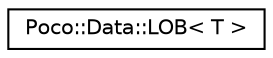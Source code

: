 digraph "Graphical Class Hierarchy"
{
 // LATEX_PDF_SIZE
  edge [fontname="Helvetica",fontsize="10",labelfontname="Helvetica",labelfontsize="10"];
  node [fontname="Helvetica",fontsize="10",shape=record];
  rankdir="LR";
  Node0 [label="Poco::Data::LOB\< T \>",height=0.2,width=0.4,color="black", fillcolor="white", style="filled",URL="$classPoco_1_1Data_1_1LOB.html",tooltip=" "];
}
